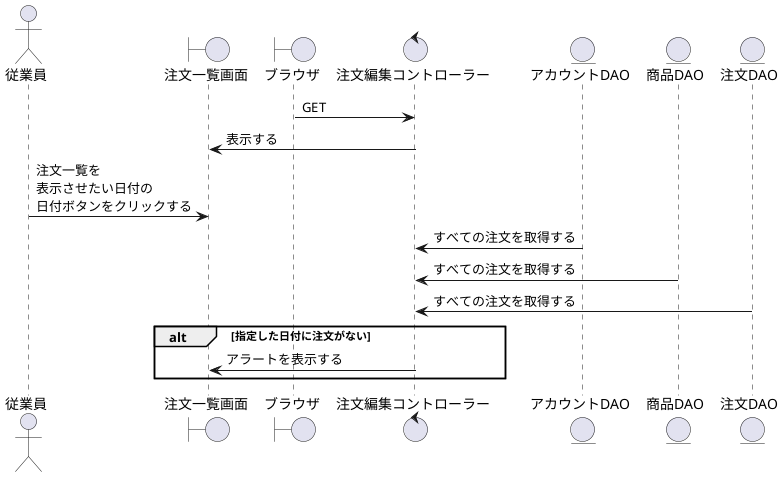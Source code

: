 ' サインアップする
@startuml list
' ①縦軸の並び順を決める
actor "従業員" as act
boundary "注文一覧画面" as oeb
' コントローラーに初回アクセスするもの
boundary "ブラウザ" as brz
' コントローラーまたはビューの名称を決める
control "注文編集コントローラー" as oec
' DAOまたはモデルとなる
entity "アカウントDAO" as account
entity "商品DAO" as pdt
entity "注文DAO" as order

brz -> oec: GET

oeb <- oec:表示する

act -> oeb:注文一覧を\n表示させたい日付の\n日付ボタンをクリックする

oec <- account:すべての注文を取得する
oec <- pdt:すべての注文を取得する
oec <- order:すべての注文を取得する

alt 指定した日付に注文がない
    oeb <- oec:アラートを表示する
end

@enduml